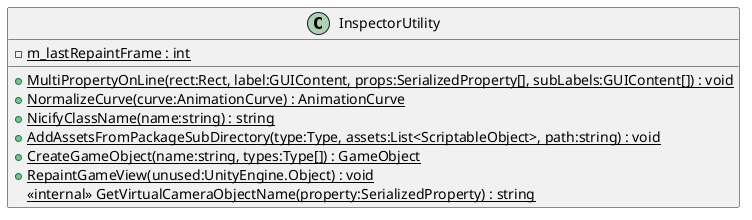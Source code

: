 @startuml
class InspectorUtility {
    + {static} MultiPropertyOnLine(rect:Rect, label:GUIContent, props:SerializedProperty[], subLabels:GUIContent[]) : void
    + {static} NormalizeCurve(curve:AnimationCurve) : AnimationCurve
    + {static} NicifyClassName(name:string) : string
    + {static} AddAssetsFromPackageSubDirectory(type:Type, assets:List<ScriptableObject>, path:string) : void
    + {static} CreateGameObject(name:string, types:Type[]) : GameObject
    - {static} m_lastRepaintFrame : int
    + {static} RepaintGameView(unused:UnityEngine.Object) : void
    <<internal>> {static} GetVirtualCameraObjectName(property:SerializedProperty) : string
}
@enduml
